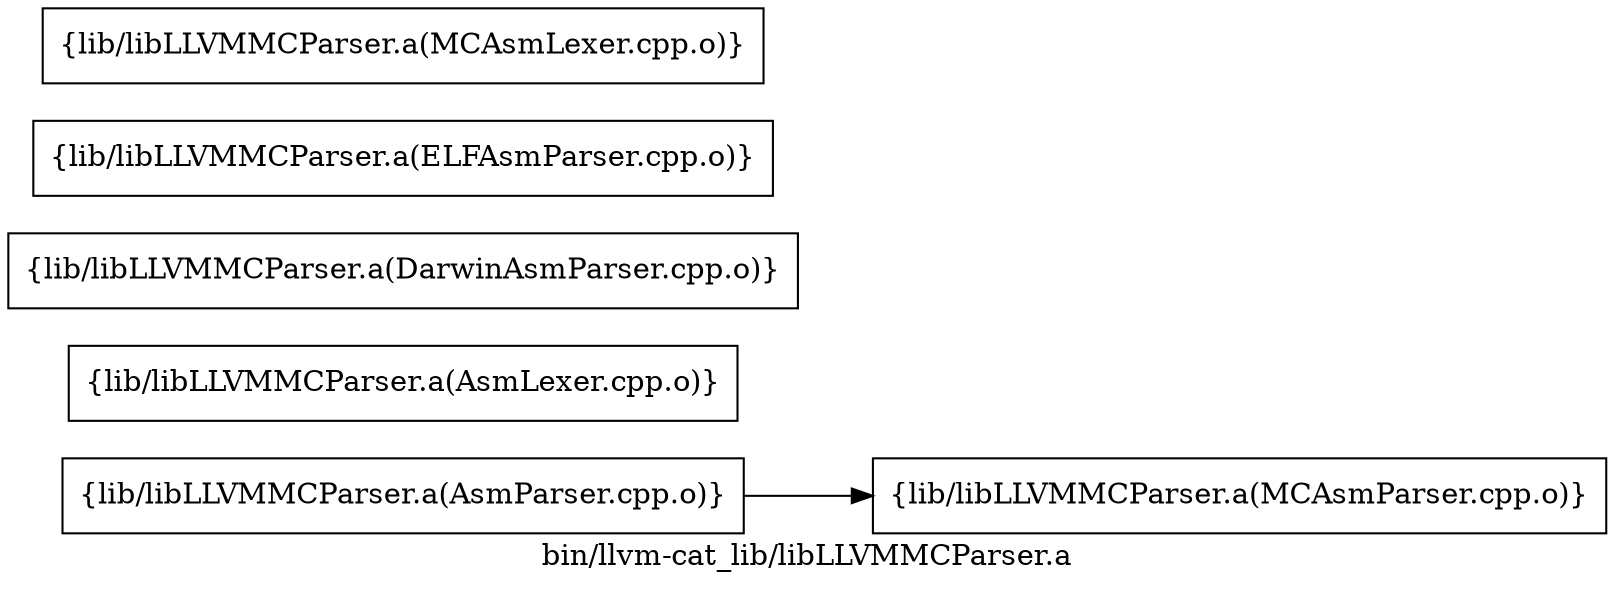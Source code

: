 digraph "bin/llvm-cat_lib/libLLVMMCParser.a" {
	label="bin/llvm-cat_lib/libLLVMMCParser.a";
	rankdir=LR;
	{ rank=same; Node0x55adaf421c68;  }

	Node0x55adaf421c68 [shape=record,shape=box,group=0,label="{lib/libLLVMMCParser.a(AsmParser.cpp.o)}"];
	Node0x55adaf421c68 -> Node0x55adaf425e58;
	Node0x55adaf425e58 [shape=record,shape=box,group=0,label="{lib/libLLVMMCParser.a(MCAsmParser.cpp.o)}"];
	Node0x55adaf422e38 [shape=record,shape=box,group=0,label="{lib/libLLVMMCParser.a(AsmLexer.cpp.o)}"];
	Node0x55adaf422028 [shape=record,shape=box,group=0,label="{lib/libLLVMMCParser.a(DarwinAsmParser.cpp.o)}"];
	Node0x55adaf426b78 [shape=record,shape=box,group=0,label="{lib/libLLVMMCParser.a(ELFAsmParser.cpp.o)}"];
	Node0x55adaf426e48 [shape=record,shape=box,group=0,label="{lib/libLLVMMCParser.a(MCAsmLexer.cpp.o)}"];
}
